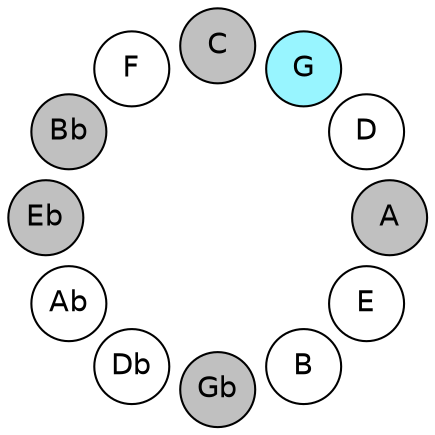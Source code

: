 
graph {

layout = circo;
mindist = .1

node [shape = circle, fontname = Helvetica, margin = 0, style = filled]
edge [style=invis]

subgraph 1 {
	E -- B -- Gb -- Db -- Ab -- Eb -- Bb -- F -- C -- G -- D -- A -- E
}

E [fillcolor = white];
B [fillcolor = white];
Gb [fillcolor = gray];
Db [fillcolor = white];
Ab [fillcolor = white];
Eb [fillcolor = gray];
Bb [fillcolor = gray];
F [fillcolor = white];
C [fillcolor = gray];
G [fillcolor = cadetblue1];
D [fillcolor = white];
A [fillcolor = gray];
}
